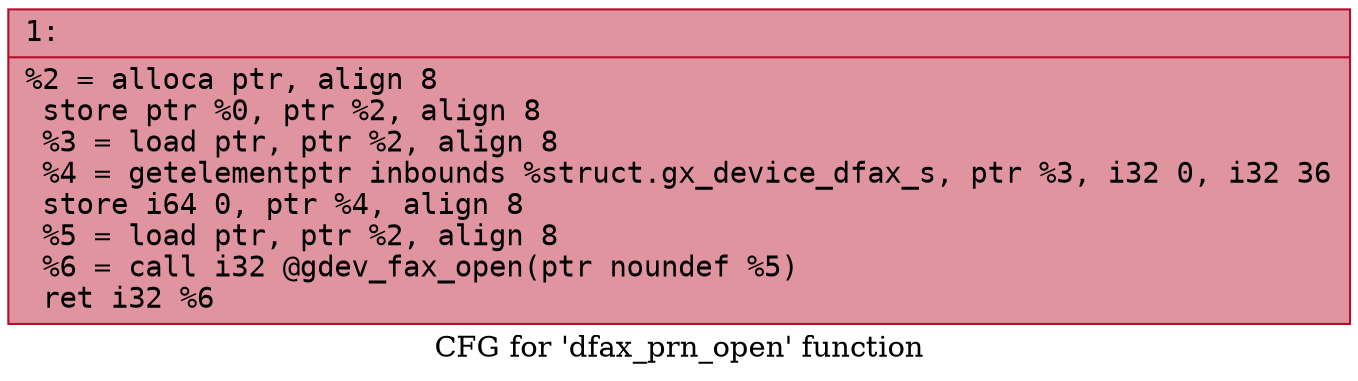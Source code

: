 digraph "CFG for 'dfax_prn_open' function" {
	label="CFG for 'dfax_prn_open' function";

	Node0x60000124e1c0 [shape=record,color="#b70d28ff", style=filled, fillcolor="#b70d2870" fontname="Courier",label="{1:\l|  %2 = alloca ptr, align 8\l  store ptr %0, ptr %2, align 8\l  %3 = load ptr, ptr %2, align 8\l  %4 = getelementptr inbounds %struct.gx_device_dfax_s, ptr %3, i32 0, i32 36\l  store i64 0, ptr %4, align 8\l  %5 = load ptr, ptr %2, align 8\l  %6 = call i32 @gdev_fax_open(ptr noundef %5)\l  ret i32 %6\l}"];
}
